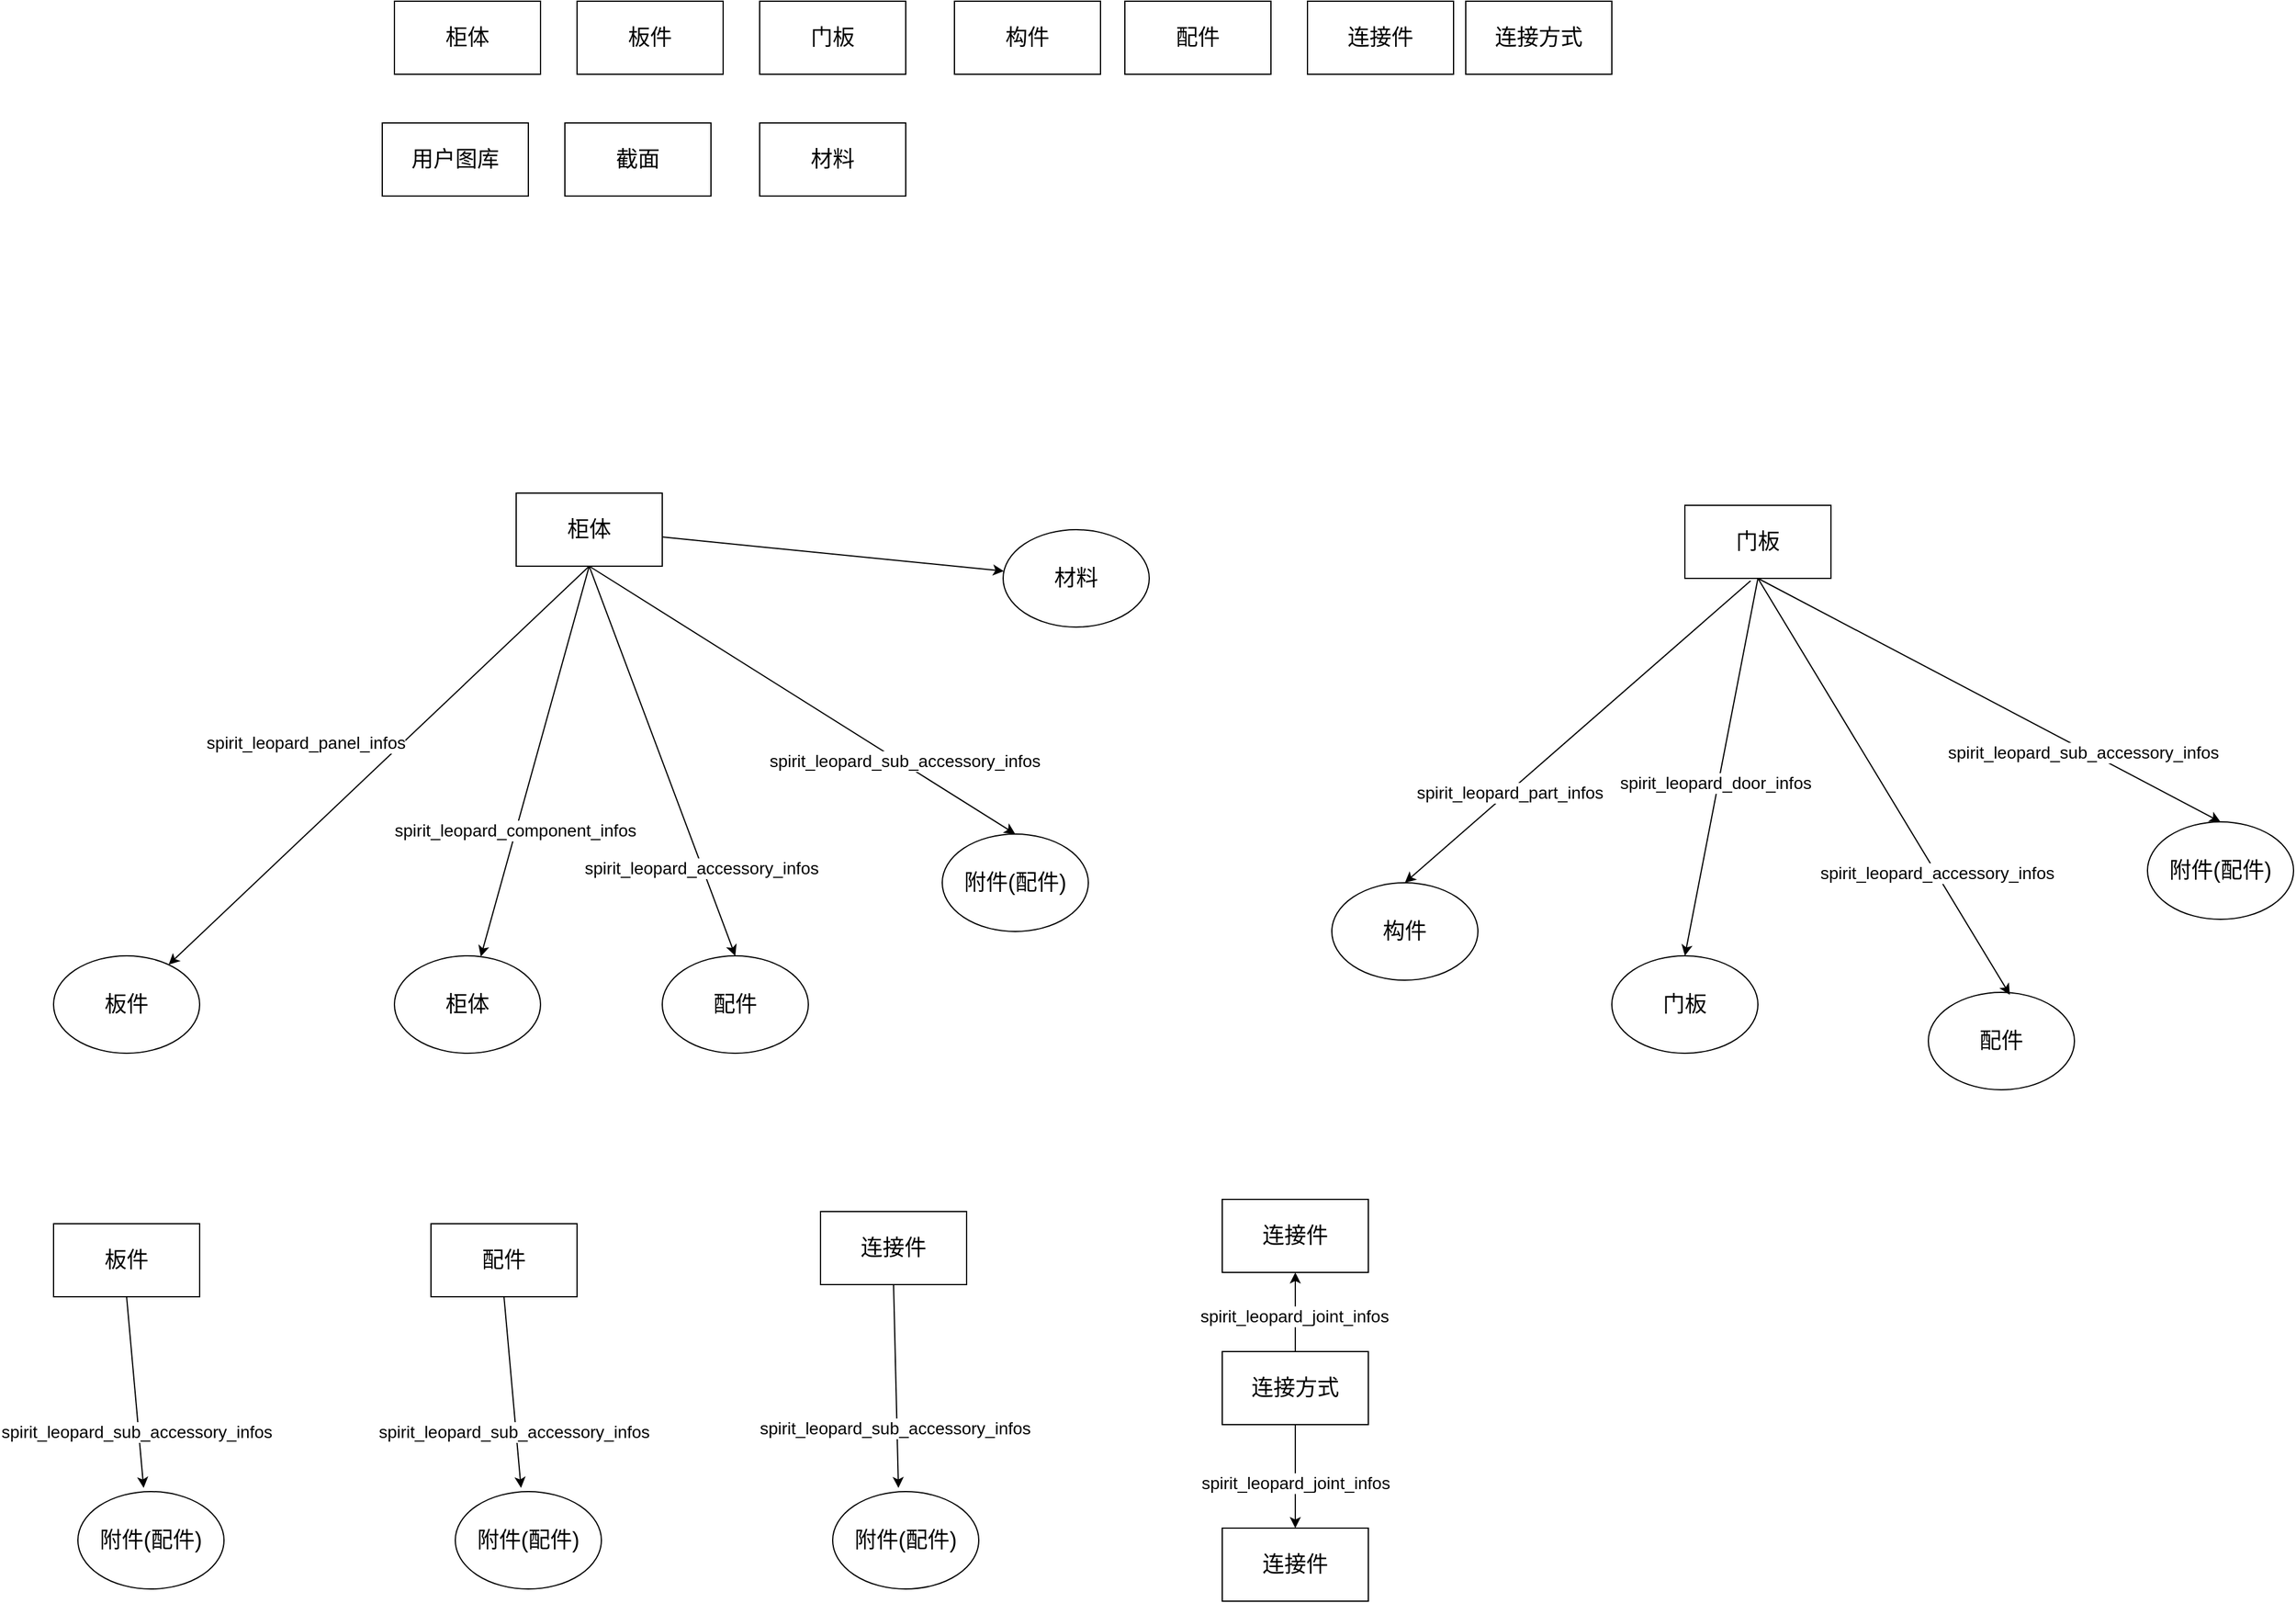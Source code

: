 <mxfile version="24.7.3" type="github">
  <diagram name="第 1 页" id="m2kS1PemUTTRJRQWlGag">
    <mxGraphModel dx="3074" dy="1927" grid="1" gridSize="10" guides="1" tooltips="1" connect="1" arrows="1" fold="1" page="1" pageScale="1" pageWidth="827" pageHeight="1169" math="0" shadow="0">
      <root>
        <mxCell id="0" />
        <mxCell id="1" parent="0" />
        <mxCell id="LrHMKjxdgI11mjq6J2Rf-6" value="板件" style="rounded=0;whiteSpace=wrap;html=1;fontSize=18;" vertex="1" parent="1">
          <mxGeometry x="-1220" y="420" width="120" height="60" as="geometry" />
        </mxCell>
        <mxCell id="LrHMKjxdgI11mjq6J2Rf-7" value="门板" style="rounded=0;whiteSpace=wrap;html=1;fontSize=18;" vertex="1" parent="1">
          <mxGeometry x="-640" y="-584" width="120" height="60" as="geometry" />
        </mxCell>
        <mxCell id="LrHMKjxdgI11mjq6J2Rf-8" value="截面" style="rounded=0;whiteSpace=wrap;html=1;fontSize=18;" vertex="1" parent="1">
          <mxGeometry x="-800" y="-484" width="120" height="60" as="geometry" />
        </mxCell>
        <mxCell id="LrHMKjxdgI11mjq6J2Rf-9" value="用户图库" style="rounded=0;whiteSpace=wrap;html=1;fontSize=18;" vertex="1" parent="1">
          <mxGeometry x="-950" y="-484" width="120" height="60" as="geometry" />
        </mxCell>
        <mxCell id="LrHMKjxdgI11mjq6J2Rf-10" value="配件" style="rounded=0;whiteSpace=wrap;html=1;fontSize=18;" vertex="1" parent="1">
          <mxGeometry x="-340" y="-584" width="120" height="60" as="geometry" />
        </mxCell>
        <mxCell id="LrHMKjxdgI11mjq6J2Rf-11" value="材料" style="rounded=0;whiteSpace=wrap;html=1;fontSize=18;" vertex="1" parent="1">
          <mxGeometry x="-640" y="-484" width="120" height="60" as="geometry" />
        </mxCell>
        <mxCell id="LrHMKjxdgI11mjq6J2Rf-12" value="连接件" style="rounded=0;whiteSpace=wrap;html=1;fontSize=18;" vertex="1" parent="1">
          <mxGeometry x="-190" y="-584" width="120" height="60" as="geometry" />
        </mxCell>
        <mxCell id="LrHMKjxdgI11mjq6J2Rf-13" value="连接方式" style="rounded=0;whiteSpace=wrap;html=1;fontSize=18;" vertex="1" parent="1">
          <mxGeometry x="-60" y="-584" width="120" height="60" as="geometry" />
        </mxCell>
        <mxCell id="LrHMKjxdgI11mjq6J2Rf-18" value="构件" style="rounded=0;whiteSpace=wrap;html=1;fontSize=18;" vertex="1" parent="1">
          <mxGeometry x="-480" y="-584" width="120" height="60" as="geometry" />
        </mxCell>
        <mxCell id="LrHMKjxdgI11mjq6J2Rf-22" style="rounded=0;orthogonalLoop=1;jettySize=auto;html=1;exitX=0.5;exitY=1;exitDx=0;exitDy=0;fontSize=18;" edge="1" parent="1" source="LrHMKjxdgI11mjq6J2Rf-19" target="LrHMKjxdgI11mjq6J2Rf-20">
          <mxGeometry relative="1" as="geometry" />
        </mxCell>
        <mxCell id="LrHMKjxdgI11mjq6J2Rf-43" value="spirit_leopard_panel_infos" style="edgeLabel;html=1;align=center;verticalAlign=middle;resizable=0;points=[];fontSize=14;" vertex="1" connectable="0" parent="LrHMKjxdgI11mjq6J2Rf-22">
          <mxGeometry x="0.152" y="1" relative="1" as="geometry">
            <mxPoint x="-35" y="-44" as="offset" />
          </mxGeometry>
        </mxCell>
        <mxCell id="LrHMKjxdgI11mjq6J2Rf-72" style="rounded=0;orthogonalLoop=1;jettySize=auto;html=1;" edge="1" parent="1" source="LrHMKjxdgI11mjq6J2Rf-19" target="LrHMKjxdgI11mjq6J2Rf-71">
          <mxGeometry relative="1" as="geometry" />
        </mxCell>
        <mxCell id="LrHMKjxdgI11mjq6J2Rf-19" value="柜体" style="rounded=0;whiteSpace=wrap;html=1;fontSize=18;" vertex="1" parent="1">
          <mxGeometry x="-840" y="-180" width="120" height="60" as="geometry" />
        </mxCell>
        <mxCell id="LrHMKjxdgI11mjq6J2Rf-20" value="板件" style="ellipse;whiteSpace=wrap;html=1;fontSize=18;" vertex="1" parent="1">
          <mxGeometry x="-1220" y="200" width="120" height="80" as="geometry" />
        </mxCell>
        <mxCell id="LrHMKjxdgI11mjq6J2Rf-21" value="柜体" style="ellipse;whiteSpace=wrap;html=1;fontSize=18;" vertex="1" parent="1">
          <mxGeometry x="-940" y="200" width="120" height="80" as="geometry" />
        </mxCell>
        <mxCell id="LrHMKjxdgI11mjq6J2Rf-24" style="rounded=0;orthogonalLoop=1;jettySize=auto;html=1;exitX=0.5;exitY=1;exitDx=0;exitDy=0;fontSize=18;" edge="1" parent="1" source="LrHMKjxdgI11mjq6J2Rf-19" target="LrHMKjxdgI11mjq6J2Rf-21">
          <mxGeometry relative="1" as="geometry">
            <mxPoint x="-850" y="109" as="sourcePoint" />
            <mxPoint x="-970" y="245" as="targetPoint" />
          </mxGeometry>
        </mxCell>
        <mxCell id="LrHMKjxdgI11mjq6J2Rf-44" value="spirit_leopard_component_infos" style="edgeLabel;html=1;align=center;verticalAlign=middle;resizable=0;points=[];fontSize=14;" vertex="1" connectable="0" parent="LrHMKjxdgI11mjq6J2Rf-24">
          <mxGeometry x="0.351" y="-1" relative="1" as="geometry">
            <mxPoint as="offset" />
          </mxGeometry>
        </mxCell>
        <mxCell id="LrHMKjxdgI11mjq6J2Rf-25" value="柜体" style="rounded=0;whiteSpace=wrap;html=1;fontSize=18;" vertex="1" parent="1">
          <mxGeometry x="-940" y="-584" width="120" height="60" as="geometry" />
        </mxCell>
        <mxCell id="LrHMKjxdgI11mjq6J2Rf-26" value="门板" style="rounded=0;whiteSpace=wrap;html=1;fontSize=18;" vertex="1" parent="1">
          <mxGeometry x="120" y="-170" width="120" height="60" as="geometry" />
        </mxCell>
        <mxCell id="LrHMKjxdgI11mjq6J2Rf-27" value="构件" style="ellipse;whiteSpace=wrap;html=1;fontSize=18;" vertex="1" parent="1">
          <mxGeometry x="-170" y="140" width="120" height="80" as="geometry" />
        </mxCell>
        <mxCell id="LrHMKjxdgI11mjq6J2Rf-28" value="门板" style="ellipse;whiteSpace=wrap;html=1;fontSize=18;" vertex="1" parent="1">
          <mxGeometry x="60" y="200" width="120" height="80" as="geometry" />
        </mxCell>
        <mxCell id="LrHMKjxdgI11mjq6J2Rf-29" style="rounded=0;orthogonalLoop=1;jettySize=auto;html=1;exitX=0.45;exitY=1.033;exitDx=0;exitDy=0;exitPerimeter=0;entryX=0.5;entryY=0;entryDx=0;entryDy=0;fontSize=18;" edge="1" parent="1" source="LrHMKjxdgI11mjq6J2Rf-26" target="LrHMKjxdgI11mjq6J2Rf-27">
          <mxGeometry relative="1" as="geometry">
            <mxPoint x="-287" y="94" as="sourcePoint" />
            <mxPoint x="-221" y="208" as="targetPoint" />
          </mxGeometry>
        </mxCell>
        <mxCell id="LrHMKjxdgI11mjq6J2Rf-47" value="spirit_leopard_part_infos" style="edgeLabel;html=1;align=center;verticalAlign=middle;resizable=0;points=[];fontSize=14;" vertex="1" connectable="0" parent="LrHMKjxdgI11mjq6J2Rf-29">
          <mxGeometry x="0.399" y="1" relative="1" as="geometry">
            <mxPoint as="offset" />
          </mxGeometry>
        </mxCell>
        <mxCell id="LrHMKjxdgI11mjq6J2Rf-30" style="rounded=0;orthogonalLoop=1;jettySize=auto;html=1;exitX=0.5;exitY=1;exitDx=0;exitDy=0;entryX=0.5;entryY=0;entryDx=0;entryDy=0;fontSize=18;" edge="1" parent="1" source="LrHMKjxdgI11mjq6J2Rf-26" target="LrHMKjxdgI11mjq6J2Rf-28">
          <mxGeometry relative="1" as="geometry">
            <mxPoint x="220" y="75" as="sourcePoint" />
            <mxPoint x="286" y="189" as="targetPoint" />
          </mxGeometry>
        </mxCell>
        <mxCell id="LrHMKjxdgI11mjq6J2Rf-48" value="spirit_leopard_door_infos" style="edgeLabel;html=1;align=center;verticalAlign=middle;resizable=0;points=[];fontSize=14;" vertex="1" connectable="0" parent="LrHMKjxdgI11mjq6J2Rf-30">
          <mxGeometry x="0.322" y="4" relative="1" as="geometry">
            <mxPoint y="-38" as="offset" />
          </mxGeometry>
        </mxCell>
        <mxCell id="LrHMKjxdgI11mjq6J2Rf-31" value="配件" style="ellipse;whiteSpace=wrap;html=1;fontSize=18;" vertex="1" parent="1">
          <mxGeometry x="320" y="230" width="120" height="80" as="geometry" />
        </mxCell>
        <mxCell id="LrHMKjxdgI11mjq6J2Rf-32" style="rounded=0;orthogonalLoop=1;jettySize=auto;html=1;exitX=0.5;exitY=1;exitDx=0;exitDy=0;entryX=0.558;entryY=0.025;entryDx=0;entryDy=0;entryPerimeter=0;fontSize=18;" edge="1" parent="1" source="LrHMKjxdgI11mjq6J2Rf-26" target="LrHMKjxdgI11mjq6J2Rf-31">
          <mxGeometry relative="1" as="geometry">
            <mxPoint x="90" y="95" as="sourcePoint" />
            <mxPoint x="170" y="205" as="targetPoint" />
          </mxGeometry>
        </mxCell>
        <mxCell id="LrHMKjxdgI11mjq6J2Rf-49" value="spirit_leopard_accessory_infos" style="edgeLabel;html=1;align=center;verticalAlign=middle;resizable=0;points=[];fontSize=14;" vertex="1" connectable="0" parent="LrHMKjxdgI11mjq6J2Rf-32">
          <mxGeometry x="0.415" relative="1" as="geometry">
            <mxPoint as="offset" />
          </mxGeometry>
        </mxCell>
        <mxCell id="LrHMKjxdgI11mjq6J2Rf-33" value="配件" style="ellipse;whiteSpace=wrap;html=1;fontSize=18;" vertex="1" parent="1">
          <mxGeometry x="-720" y="200" width="120" height="80" as="geometry" />
        </mxCell>
        <mxCell id="LrHMKjxdgI11mjq6J2Rf-34" style="rounded=0;orthogonalLoop=1;jettySize=auto;html=1;exitX=0.5;exitY=1;exitDx=0;exitDy=0;entryX=0.5;entryY=0;entryDx=0;entryDy=0;fontSize=18;" edge="1" parent="1" source="LrHMKjxdgI11mjq6J2Rf-19" target="LrHMKjxdgI11mjq6J2Rf-33">
          <mxGeometry relative="1" as="geometry">
            <mxPoint x="-740" y="110" as="sourcePoint" />
            <mxPoint x="-650" y="224" as="targetPoint" />
          </mxGeometry>
        </mxCell>
        <mxCell id="LrHMKjxdgI11mjq6J2Rf-45" value="spirit_leopard_accessory_infos" style="edgeLabel;html=1;align=center;verticalAlign=middle;resizable=0;points=[];fontSize=14;" vertex="1" connectable="0" parent="LrHMKjxdgI11mjq6J2Rf-34">
          <mxGeometry x="0.547" y="-1" relative="1" as="geometry">
            <mxPoint as="offset" />
          </mxGeometry>
        </mxCell>
        <mxCell id="LrHMKjxdgI11mjq6J2Rf-35" value="附件(配件)" style="ellipse;whiteSpace=wrap;html=1;fontSize=18;" vertex="1" parent="1">
          <mxGeometry x="-490" y="100" width="120" height="80" as="geometry" />
        </mxCell>
        <mxCell id="LrHMKjxdgI11mjq6J2Rf-36" style="rounded=0;orthogonalLoop=1;jettySize=auto;html=1;exitX=0.5;exitY=1;exitDx=0;exitDy=0;entryX=0.5;entryY=0;entryDx=0;entryDy=0;fontSize=18;" edge="1" parent="1" source="LrHMKjxdgI11mjq6J2Rf-19" target="LrHMKjxdgI11mjq6J2Rf-35">
          <mxGeometry relative="1" as="geometry">
            <mxPoint x="-710" y="85" as="sourcePoint" />
            <mxPoint x="-560" y="215" as="targetPoint" />
          </mxGeometry>
        </mxCell>
        <mxCell id="LrHMKjxdgI11mjq6J2Rf-46" value="spirit_leopard_sub_accessory_infos" style="edgeLabel;html=1;align=center;verticalAlign=middle;resizable=0;points=[];fontSize=14;" vertex="1" connectable="0" parent="LrHMKjxdgI11mjq6J2Rf-36">
          <mxGeometry x="0.469" y="2" relative="1" as="geometry">
            <mxPoint x="1" as="offset" />
          </mxGeometry>
        </mxCell>
        <mxCell id="LrHMKjxdgI11mjq6J2Rf-37" value="附件(配件)" style="ellipse;whiteSpace=wrap;html=1;fontSize=18;" vertex="1" parent="1">
          <mxGeometry x="500" y="90" width="120" height="80" as="geometry" />
        </mxCell>
        <mxCell id="LrHMKjxdgI11mjq6J2Rf-42" style="rounded=0;orthogonalLoop=1;jettySize=auto;html=1;exitX=0.5;exitY=1;exitDx=0;exitDy=0;entryX=0.5;entryY=0;entryDx=0;entryDy=0;fontSize=18;" edge="1" parent="1" source="LrHMKjxdgI11mjq6J2Rf-26" target="LrHMKjxdgI11mjq6J2Rf-37">
          <mxGeometry relative="1" as="geometry">
            <mxPoint x="263" y="23" as="sourcePoint" />
            <mxPoint x="430" y="210" as="targetPoint" />
          </mxGeometry>
        </mxCell>
        <mxCell id="LrHMKjxdgI11mjq6J2Rf-50" value="spirit_leopard_sub_accessory_infos" style="edgeLabel;html=1;align=center;verticalAlign=middle;resizable=0;points=[];fontSize=14;" vertex="1" connectable="0" parent="LrHMKjxdgI11mjq6J2Rf-42">
          <mxGeometry x="0.406" y="-2" relative="1" as="geometry">
            <mxPoint as="offset" />
          </mxGeometry>
        </mxCell>
        <mxCell id="LrHMKjxdgI11mjq6J2Rf-51" value="附件(配件)" style="ellipse;whiteSpace=wrap;html=1;fontSize=18;" vertex="1" parent="1">
          <mxGeometry x="-1200" y="640" width="120" height="80" as="geometry" />
        </mxCell>
        <mxCell id="LrHMKjxdgI11mjq6J2Rf-52" style="rounded=0;orthogonalLoop=1;jettySize=auto;html=1;exitX=0.5;exitY=1;exitDx=0;exitDy=0;entryX=0.45;entryY=-0.037;entryDx=0;entryDy=0;entryPerimeter=0;fontSize=18;" edge="1" parent="1" source="LrHMKjxdgI11mjq6J2Rf-6" target="LrHMKjxdgI11mjq6J2Rf-51">
          <mxGeometry relative="1" as="geometry">
            <mxPoint x="-920" y="320" as="sourcePoint" />
            <mxPoint x="-630" y="590" as="targetPoint" />
          </mxGeometry>
        </mxCell>
        <mxCell id="LrHMKjxdgI11mjq6J2Rf-53" value="spirit_leopard_sub_accessory_infos" style="edgeLabel;html=1;align=center;verticalAlign=middle;resizable=0;points=[];fontSize=14;" vertex="1" connectable="0" parent="LrHMKjxdgI11mjq6J2Rf-52">
          <mxGeometry x="0.406" y="-2" relative="1" as="geometry">
            <mxPoint as="offset" />
          </mxGeometry>
        </mxCell>
        <mxCell id="LrHMKjxdgI11mjq6J2Rf-54" value="连接件" style="rounded=0;whiteSpace=wrap;html=1;fontSize=18;" vertex="1" parent="1">
          <mxGeometry x="-590" y="410" width="120" height="60" as="geometry" />
        </mxCell>
        <mxCell id="LrHMKjxdgI11mjq6J2Rf-55" value="附件(配件)" style="ellipse;whiteSpace=wrap;html=1;fontSize=18;" vertex="1" parent="1">
          <mxGeometry x="-580" y="640" width="120" height="80" as="geometry" />
        </mxCell>
        <mxCell id="LrHMKjxdgI11mjq6J2Rf-56" style="rounded=0;orthogonalLoop=1;jettySize=auto;html=1;exitX=0.5;exitY=1;exitDx=0;exitDy=0;entryX=0.45;entryY=-0.037;entryDx=0;entryDy=0;entryPerimeter=0;fontSize=18;" edge="1" parent="1" source="LrHMKjxdgI11mjq6J2Rf-54" target="LrHMKjxdgI11mjq6J2Rf-55">
          <mxGeometry relative="1" as="geometry">
            <mxPoint x="-300" y="320" as="sourcePoint" />
            <mxPoint x="-10" y="590" as="targetPoint" />
          </mxGeometry>
        </mxCell>
        <mxCell id="LrHMKjxdgI11mjq6J2Rf-57" value="spirit_leopard_sub_accessory_infos" style="edgeLabel;html=1;align=center;verticalAlign=middle;resizable=0;points=[];fontSize=14;" vertex="1" connectable="0" parent="LrHMKjxdgI11mjq6J2Rf-56">
          <mxGeometry x="0.406" y="-2" relative="1" as="geometry">
            <mxPoint as="offset" />
          </mxGeometry>
        </mxCell>
        <mxCell id="LrHMKjxdgI11mjq6J2Rf-58" value="配件" style="rounded=0;whiteSpace=wrap;html=1;fontSize=18;" vertex="1" parent="1">
          <mxGeometry x="-910" y="420" width="120" height="60" as="geometry" />
        </mxCell>
        <mxCell id="LrHMKjxdgI11mjq6J2Rf-59" value="附件(配件)" style="ellipse;whiteSpace=wrap;html=1;fontSize=18;" vertex="1" parent="1">
          <mxGeometry x="-890" y="640" width="120" height="80" as="geometry" />
        </mxCell>
        <mxCell id="LrHMKjxdgI11mjq6J2Rf-60" style="rounded=0;orthogonalLoop=1;jettySize=auto;html=1;exitX=0.5;exitY=1;exitDx=0;exitDy=0;entryX=0.45;entryY=-0.037;entryDx=0;entryDy=0;entryPerimeter=0;fontSize=18;" edge="1" parent="1" source="LrHMKjxdgI11mjq6J2Rf-58" target="LrHMKjxdgI11mjq6J2Rf-59">
          <mxGeometry relative="1" as="geometry">
            <mxPoint x="-610" y="320" as="sourcePoint" />
            <mxPoint x="-320" y="590" as="targetPoint" />
          </mxGeometry>
        </mxCell>
        <mxCell id="LrHMKjxdgI11mjq6J2Rf-61" value="spirit_leopard_sub_accessory_infos" style="edgeLabel;html=1;align=center;verticalAlign=middle;resizable=0;points=[];fontSize=14;" vertex="1" connectable="0" parent="LrHMKjxdgI11mjq6J2Rf-60">
          <mxGeometry x="0.406" y="-2" relative="1" as="geometry">
            <mxPoint as="offset" />
          </mxGeometry>
        </mxCell>
        <mxCell id="LrHMKjxdgI11mjq6J2Rf-63" value="板件" style="rounded=0;whiteSpace=wrap;html=1;fontSize=18;" vertex="1" parent="1">
          <mxGeometry x="-790" y="-584" width="120" height="60" as="geometry" />
        </mxCell>
        <mxCell id="LrHMKjxdgI11mjq6J2Rf-64" value="连接件" style="rounded=0;whiteSpace=wrap;html=1;fontSize=18;" vertex="1" parent="1">
          <mxGeometry x="-260" y="400" width="120" height="60" as="geometry" />
        </mxCell>
        <mxCell id="LrHMKjxdgI11mjq6J2Rf-65" value="连接件" style="rounded=0;whiteSpace=wrap;html=1;fontSize=18;" vertex="1" parent="1">
          <mxGeometry x="-260" y="670" width="120" height="60" as="geometry" />
        </mxCell>
        <mxCell id="LrHMKjxdgI11mjq6J2Rf-67" style="edgeStyle=orthogonalEdgeStyle;rounded=0;orthogonalLoop=1;jettySize=auto;html=1;exitX=0.5;exitY=0;exitDx=0;exitDy=0;entryX=0.5;entryY=1;entryDx=0;entryDy=0;" edge="1" parent="1" source="LrHMKjxdgI11mjq6J2Rf-66" target="LrHMKjxdgI11mjq6J2Rf-64">
          <mxGeometry relative="1" as="geometry" />
        </mxCell>
        <mxCell id="LrHMKjxdgI11mjq6J2Rf-69" value="spirit_leopard_joint_infos" style="edgeLabel;html=1;align=center;verticalAlign=middle;resizable=0;points=[];fontSize=14;" vertex="1" connectable="0" parent="LrHMKjxdgI11mjq6J2Rf-67">
          <mxGeometry x="-0.108" y="1" relative="1" as="geometry">
            <mxPoint as="offset" />
          </mxGeometry>
        </mxCell>
        <mxCell id="LrHMKjxdgI11mjq6J2Rf-68" style="edgeStyle=orthogonalEdgeStyle;rounded=0;orthogonalLoop=1;jettySize=auto;html=1;entryX=0.5;entryY=0;entryDx=0;entryDy=0;" edge="1" parent="1" source="LrHMKjxdgI11mjq6J2Rf-66" target="LrHMKjxdgI11mjq6J2Rf-65">
          <mxGeometry relative="1" as="geometry" />
        </mxCell>
        <mxCell id="LrHMKjxdgI11mjq6J2Rf-70" value="spirit_leopard_joint_infos" style="edgeLabel;html=1;align=center;verticalAlign=middle;resizable=0;points=[];fontSize=14;" vertex="1" connectable="0" parent="LrHMKjxdgI11mjq6J2Rf-68">
          <mxGeometry x="0.129" relative="1" as="geometry">
            <mxPoint as="offset" />
          </mxGeometry>
        </mxCell>
        <mxCell id="LrHMKjxdgI11mjq6J2Rf-66" value="连接方式" style="rounded=0;whiteSpace=wrap;html=1;fontSize=18;" vertex="1" parent="1">
          <mxGeometry x="-260" y="525" width="120" height="60" as="geometry" />
        </mxCell>
        <mxCell id="LrHMKjxdgI11mjq6J2Rf-71" value="材料" style="ellipse;whiteSpace=wrap;html=1;fontSize=18;" vertex="1" parent="1">
          <mxGeometry x="-440" y="-150" width="120" height="80" as="geometry" />
        </mxCell>
      </root>
    </mxGraphModel>
  </diagram>
</mxfile>
